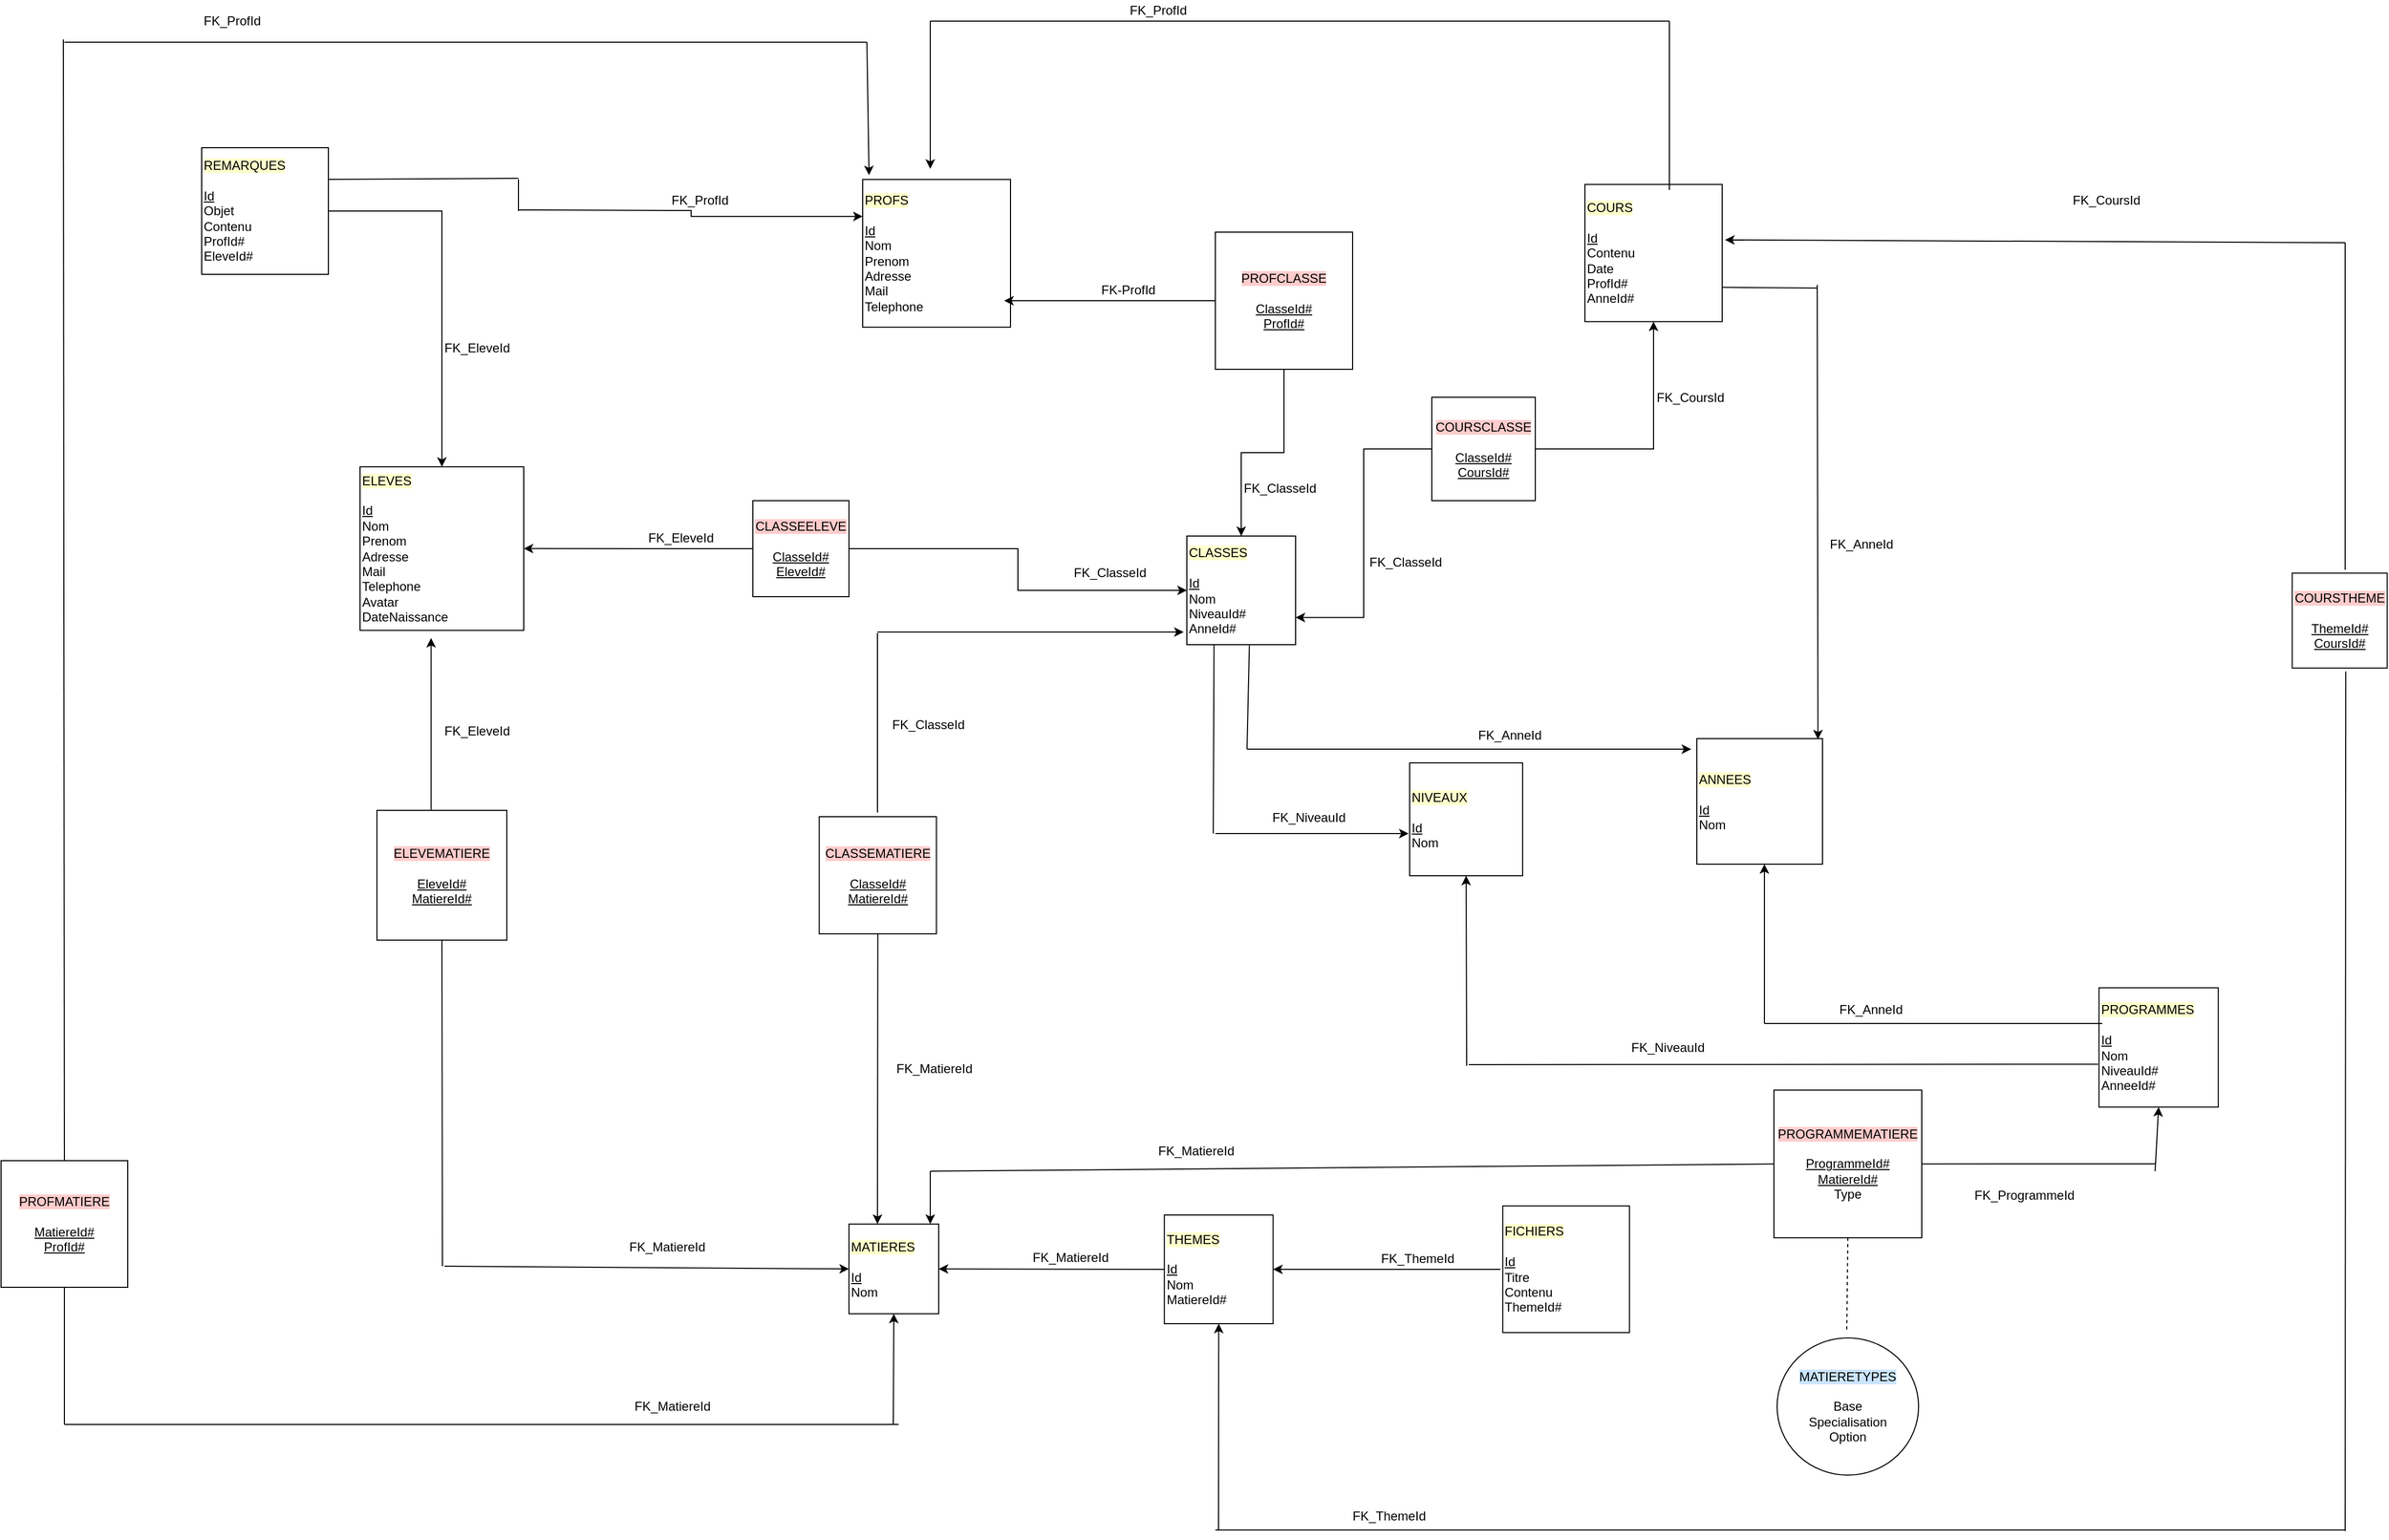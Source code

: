 <mxfile version="10.9.8" type="github"><diagram id="h1DnGAWgrViT04o-wwGk" name="Page-1"><mxGraphModel dx="2595" dy="2624" grid="1" gridSize="10" guides="1" tooltips="1" connect="1" arrows="1" fold="1" page="1" pageScale="1" pageWidth="827" pageHeight="1169" math="0" shadow="0"><root><mxCell id="0"/><mxCell id="1" parent="0"/><mxCell id="GHC3c36xxo_eQnOF6f9N-1" value="&lt;span style=&quot;background-color: rgb(255 , 255 , 204)&quot;&gt;CLASSES&lt;/span&gt;&lt;br&gt;&lt;br&gt;&lt;u&gt;Id&lt;br&gt;&lt;/u&gt;Nom&lt;br&gt;NiveauId#&lt;br&gt;AnneId#" style="whiteSpace=wrap;html=1;aspect=fixed;align=left;" vertex="1" parent="1"><mxGeometry x="1323" y="-202" width="103" height="103" as="geometry"/></mxCell><mxCell id="GHC3c36xxo_eQnOF6f9N-2" value="&lt;span style=&quot;background-color: rgb(255 , 255 , 204)&quot;&gt;ANNEES&lt;/span&gt;&lt;br&gt;&lt;br&gt;&lt;u&gt;Id&lt;/u&gt;&lt;br&gt;Nom" style="whiteSpace=wrap;html=1;aspect=fixed;align=left;direction=south;" vertex="1" parent="1"><mxGeometry x="1806" y="-10" width="119" height="119" as="geometry"/></mxCell><mxCell id="GHC3c36xxo_eQnOF6f9N-3" value="&lt;span style=&quot;background-color: rgb(255 , 255 , 204)&quot;&gt;COURS&lt;/span&gt;&lt;br&gt;&lt;br&gt;&lt;u&gt;Id&lt;/u&gt;&lt;br&gt;Contenu&lt;br&gt;Date&lt;br&gt;ProfId#&lt;br&gt;AnneId#" style="whiteSpace=wrap;html=1;aspect=fixed;align=left;" vertex="1" parent="1"><mxGeometry x="1700.0" y="-535.2" width="130" height="130" as="geometry"/></mxCell><mxCell id="GHC3c36xxo_eQnOF6f9N-4" value="&lt;span style=&quot;background-color: rgb(255 , 255 , 204)&quot;&gt;ELEVES&lt;/span&gt;&lt;br&gt;&lt;br&gt;&lt;u&gt;Id&lt;br&gt;&lt;/u&gt;Nom&lt;br&gt;Prenom&lt;br&gt;Adresse&lt;br&gt;Mail&lt;br&gt;Telephone&lt;br&gt;Avatar&lt;br&gt;DateNaissance" style="whiteSpace=wrap;html=1;aspect=fixed;align=left;" vertex="1" parent="1"><mxGeometry x="540" y="-267.6" width="155" height="155" as="geometry"/></mxCell><mxCell id="GHC3c36xxo_eQnOF6f9N-5" value="&lt;span style=&quot;background-color: rgb(255 , 255 , 204)&quot;&gt;FICHIERS&lt;/span&gt;&lt;br&gt;&lt;br&gt;&lt;span style=&quot;background-color: rgb(255 , 255 , 255)&quot;&gt;&lt;u&gt;Id&lt;/u&gt;&lt;br&gt;&lt;/span&gt;Titre&lt;br&gt;Contenu&lt;br&gt;ThemeId#" style="whiteSpace=wrap;html=1;aspect=fixed;align=left;" vertex="1" parent="1"><mxGeometry x="1622.2" y="432.9" width="120" height="120" as="geometry"/></mxCell><mxCell id="GHC3c36xxo_eQnOF6f9N-6" value="&lt;span style=&quot;background-color: rgb(255 , 255 , 204)&quot;&gt;MATIERES&lt;/span&gt;&lt;br&gt;&lt;br&gt;&lt;u&gt;Id&lt;br&gt;&lt;/u&gt;Nom" style="whiteSpace=wrap;html=1;aspect=fixed;align=left;" vertex="1" parent="1"><mxGeometry x="1003" y="450.1" width="85" height="85" as="geometry"/></mxCell><mxCell id="GHC3c36xxo_eQnOF6f9N-8" value="&lt;span style=&quot;background-color: rgb(255 , 255 , 204)&quot;&gt;NIVEAUX&lt;/span&gt;&lt;br&gt;&lt;br&gt;&lt;u&gt;Id&lt;/u&gt;&lt;br&gt;Nom" style="whiteSpace=wrap;html=1;aspect=fixed;align=left;" vertex="1" parent="1"><mxGeometry x="1534" y="13" width="107" height="107" as="geometry"/></mxCell><mxCell id="GHC3c36xxo_eQnOF6f9N-9" value="&lt;span style=&quot;background-color: rgb(255 , 255 , 204)&quot;&gt;PROFS&lt;/span&gt;&lt;br&gt;&lt;br&gt;&lt;u&gt;Id&lt;/u&gt;&lt;br&gt;Nom&lt;br&gt;Prenom&lt;br&gt;Adresse&lt;br&gt;Mail&lt;br&gt;Telephone" style="whiteSpace=wrap;html=1;aspect=fixed;align=left;" vertex="1" parent="1"><mxGeometry x="1016" y="-539.9" width="140" height="140" as="geometry"/></mxCell><mxCell id="GHC3c36xxo_eQnOF6f9N-10" value="&lt;span style=&quot;background-color: rgb(255 , 255 , 204)&quot;&gt;PROGRAMMES&lt;/span&gt;&lt;br&gt;&lt;br&gt;&lt;span style=&quot;background-color: rgb(255 , 255 , 255)&quot;&gt;&lt;u&gt;Id&lt;/u&gt;&lt;br&gt;&lt;/span&gt;Nom&lt;br&gt;NiveauId#&lt;br&gt;AnneeId#" style="whiteSpace=wrap;html=1;aspect=fixed;align=left;" vertex="1" parent="1"><mxGeometry x="2186.833" y="226.2" width="113" height="113" as="geometry"/></mxCell><mxCell id="GHC3c36xxo_eQnOF6f9N-39" style="edgeStyle=orthogonalEdgeStyle;rounded=0;orthogonalLoop=1;jettySize=auto;html=1;entryX=0.5;entryY=0;entryDx=0;entryDy=0;" edge="1" parent="1" source="GHC3c36xxo_eQnOF6f9N-11" target="GHC3c36xxo_eQnOF6f9N-4"><mxGeometry relative="1" as="geometry"/></mxCell><mxCell id="GHC3c36xxo_eQnOF6f9N-42" style="edgeStyle=orthogonalEdgeStyle;rounded=0;orthogonalLoop=1;jettySize=auto;html=1;entryX=0;entryY=0.25;entryDx=0;entryDy=0;" edge="1" parent="1" target="GHC3c36xxo_eQnOF6f9N-9"><mxGeometry relative="1" as="geometry"><mxPoint x="690" y="-511" as="sourcePoint"/></mxGeometry></mxCell><mxCell id="GHC3c36xxo_eQnOF6f9N-11" value="&lt;span style=&quot;background-color: rgb(255 , 255 , 204)&quot;&gt;REMARQUES&lt;/span&gt;&lt;br&gt;&lt;br&gt;&lt;u&gt;Id&lt;/u&gt;&lt;br&gt;Objet&lt;br&gt;Contenu&lt;br&gt;ProfId#&lt;br&gt;EleveId#" style="whiteSpace=wrap;html=1;aspect=fixed;align=left;" vertex="1" parent="1"><mxGeometry x="390" y="-570.0" width="120" height="120" as="geometry"/></mxCell><mxCell id="GHC3c36xxo_eQnOF6f9N-12" value="&lt;span style=&quot;background-color: rgb(255 , 255 , 204)&quot;&gt;THEMES&lt;/span&gt;&lt;br&gt;&lt;br&gt;&lt;u&gt;Id&lt;br&gt;&lt;/u&gt;Nom&lt;br&gt;MatiereId#" style="whiteSpace=wrap;html=1;aspect=fixed;align=left;" vertex="1" parent="1"><mxGeometry x="1301.7" y="441.5" width="103" height="103" as="geometry"/></mxCell><mxCell id="GHC3c36xxo_eQnOF6f9N-50" style="edgeStyle=orthogonalEdgeStyle;rounded=0;orthogonalLoop=1;jettySize=auto;html=1;entryX=1;entryY=0.5;entryDx=0;entryDy=0;" edge="1" parent="1" source="GHC3c36xxo_eQnOF6f9N-13" target="GHC3c36xxo_eQnOF6f9N-4"><mxGeometry relative="1" as="geometry"/></mxCell><mxCell id="GHC3c36xxo_eQnOF6f9N-52" style="edgeStyle=orthogonalEdgeStyle;rounded=0;orthogonalLoop=1;jettySize=auto;html=1;entryX=0;entryY=0.5;entryDx=0;entryDy=0;" edge="1" parent="1" source="GHC3c36xxo_eQnOF6f9N-13" target="GHC3c36xxo_eQnOF6f9N-1"><mxGeometry relative="1" as="geometry"/></mxCell><mxCell id="GHC3c36xxo_eQnOF6f9N-13" value="&lt;span style=&quot;background-color: rgb(255 , 204 , 204)&quot;&gt;CLASSEELEVE&lt;br&gt;&lt;/span&gt;&lt;br&gt;&lt;u&gt;ClasseId#&lt;br&gt;EleveId#&lt;br&gt;&lt;/u&gt;" style="whiteSpace=wrap;html=1;aspect=fixed;align=center;" vertex="1" parent="1"><mxGeometry x="912" y="-235.5" width="91" height="91" as="geometry"/></mxCell><mxCell id="GHC3c36xxo_eQnOF6f9N-16" value="&lt;span style=&quot;background-color: rgb(255 , 204 , 204)&quot;&gt;CLASSEMATIERE&lt;/span&gt;&lt;br&gt;&lt;br&gt;&lt;u&gt;ClasseId#&lt;br&gt;MatiereId#&lt;/u&gt;" style="whiteSpace=wrap;html=1;aspect=fixed;align=center;" vertex="1" parent="1"><mxGeometry x="974.833" y="64" width="111" height="111" as="geometry"/></mxCell><mxCell id="GHC3c36xxo_eQnOF6f9N-17" value="&lt;span style=&quot;background-color: rgb(255 , 204 , 204)&quot;&gt;COURSTHEME&lt;/span&gt;&lt;br&gt;&lt;br&gt;&lt;u&gt;ThemeId#&lt;br&gt;CoursId#&lt;/u&gt;" style="whiteSpace=wrap;html=1;aspect=fixed;align=center;" vertex="1" parent="1"><mxGeometry x="2369.8" y="-166.833" width="90" height="90" as="geometry"/></mxCell><mxCell id="GHC3c36xxo_eQnOF6f9N-54" style="edgeStyle=orthogonalEdgeStyle;rounded=0;orthogonalLoop=1;jettySize=auto;html=1;entryX=1;entryY=0.75;entryDx=0;entryDy=0;" edge="1" parent="1" source="GHC3c36xxo_eQnOF6f9N-20" target="GHC3c36xxo_eQnOF6f9N-1"><mxGeometry relative="1" as="geometry"><mxPoint x="1604.0" y="-140.0" as="targetPoint"/></mxGeometry></mxCell><mxCell id="GHC3c36xxo_eQnOF6f9N-56" style="edgeStyle=orthogonalEdgeStyle;rounded=0;orthogonalLoop=1;jettySize=auto;html=1;entryX=0.5;entryY=1;entryDx=0;entryDy=0;" edge="1" parent="1" source="GHC3c36xxo_eQnOF6f9N-20" target="GHC3c36xxo_eQnOF6f9N-3"><mxGeometry relative="1" as="geometry"/></mxCell><mxCell id="GHC3c36xxo_eQnOF6f9N-20" value="&lt;span style=&quot;background-color: rgb(255 , 204 , 204)&quot;&gt;COURSCLASSE&lt;/span&gt;&lt;br&gt;&lt;br&gt;&lt;u&gt;ClasseId#&lt;br&gt;CoursId#&lt;/u&gt;" style="whiteSpace=wrap;html=1;aspect=fixed;align=center;" vertex="1" parent="1"><mxGeometry x="1555" y="-333.5" width="98" height="98" as="geometry"/></mxCell><mxCell id="GHC3c36xxo_eQnOF6f9N-45" style="edgeStyle=orthogonalEdgeStyle;rounded=0;orthogonalLoop=1;jettySize=auto;html=1;" edge="1" parent="1" source="GHC3c36xxo_eQnOF6f9N-23"><mxGeometry relative="1" as="geometry"><mxPoint x="1150" y="-425" as="targetPoint"/></mxGeometry></mxCell><mxCell id="GHC3c36xxo_eQnOF6f9N-48" style="edgeStyle=orthogonalEdgeStyle;rounded=0;orthogonalLoop=1;jettySize=auto;html=1;entryX=0.5;entryY=0;entryDx=0;entryDy=0;" edge="1" parent="1" source="GHC3c36xxo_eQnOF6f9N-23" target="GHC3c36xxo_eQnOF6f9N-1"><mxGeometry relative="1" as="geometry"/></mxCell><mxCell id="GHC3c36xxo_eQnOF6f9N-23" value="&lt;span style=&quot;background-color: rgb(255 , 204 , 204)&quot;&gt;PROFCLASSE&lt;br&gt;&lt;/span&gt;&lt;br&gt;&lt;u&gt;ClasseId#&lt;br&gt;ProfId#&lt;/u&gt;" style="whiteSpace=wrap;html=1;aspect=fixed;" vertex="1" parent="1"><mxGeometry x="1350" y="-490" width="130" height="130" as="geometry"/></mxCell><mxCell id="GHC3c36xxo_eQnOF6f9N-24" value="&lt;span style=&quot;background-color: rgb(255 , 204 , 204)&quot;&gt;PROFMATIERE&lt;/span&gt;&lt;br&gt;&lt;br&gt;&lt;u&gt;MatiereId#&lt;br&gt;ProfId#&lt;/u&gt;" style="whiteSpace=wrap;html=1;aspect=fixed;" vertex="1" parent="1"><mxGeometry x="200" y="390" width="120" height="120" as="geometry"/></mxCell><mxCell id="GHC3c36xxo_eQnOF6f9N-25" value="&lt;span style=&quot;background-color: rgb(255 , 204 , 204)&quot;&gt;ELEVEMATIERE&lt;/span&gt;&lt;br&gt;&lt;br&gt;&lt;u&gt;EleveId#&lt;br&gt;MatiereId#&lt;/u&gt;" style="whiteSpace=wrap;html=1;aspect=fixed;" vertex="1" parent="1"><mxGeometry x="556" y="58" width="123" height="123" as="geometry"/></mxCell><mxCell id="GHC3c36xxo_eQnOF6f9N-26" value="&lt;span style=&quot;background-color: rgb(255 , 204 , 204)&quot;&gt;PROGRAMMEMATIERE&lt;br&gt;&lt;/span&gt;&lt;br&gt;&lt;u&gt;ProgrammeId#&lt;/u&gt;&lt;br&gt;&lt;u&gt;MatiereId#&lt;/u&gt;&lt;br&gt;Type" style="whiteSpace=wrap;html=1;aspect=fixed;" vertex="1" parent="1"><mxGeometry x="1879" y="323.1" width="140" height="140" as="geometry"/></mxCell><mxCell id="GHC3c36xxo_eQnOF6f9N-36" value="FK_ProfId" style="text;html=1;resizable=0;points=[];autosize=1;align=left;verticalAlign=top;spacingTop=-4;" vertex="1" parent="1"><mxGeometry x="832.5" y="-530" width="70" height="20" as="geometry"/></mxCell><mxCell id="GHC3c36xxo_eQnOF6f9N-40" value="FK_EleveId" style="text;html=1;resizable=0;points=[];autosize=1;align=left;verticalAlign=top;spacingTop=-4;" vertex="1" parent="1"><mxGeometry x="617.5" y="-390" width="80" height="20" as="geometry"/></mxCell><mxCell id="GHC3c36xxo_eQnOF6f9N-46" value="FK-ProfId" style="text;html=1;resizable=0;points=[];autosize=1;align=left;verticalAlign=top;spacingTop=-4;" vertex="1" parent="1"><mxGeometry x="1240" y="-445" width="70" height="20" as="geometry"/></mxCell><mxCell id="GHC3c36xxo_eQnOF6f9N-49" value="FK_ClasseId&lt;br&gt;" style="text;html=1;resizable=0;points=[];autosize=1;align=left;verticalAlign=top;spacingTop=-4;" vertex="1" parent="1"><mxGeometry x="1374.5" y="-257.5" width="80" height="20" as="geometry"/></mxCell><mxCell id="GHC3c36xxo_eQnOF6f9N-51" value="FK_EleveId" style="text;html=1;resizable=0;points=[];autosize=1;align=left;verticalAlign=top;spacingTop=-4;" vertex="1" parent="1"><mxGeometry x="811" y="-210.5" width="80" height="20" as="geometry"/></mxCell><mxCell id="GHC3c36xxo_eQnOF6f9N-53" value="FK_ClasseId" style="text;html=1;resizable=0;points=[];autosize=1;align=left;verticalAlign=top;spacingTop=-4;" vertex="1" parent="1"><mxGeometry x="1214" y="-177" width="80" height="20" as="geometry"/></mxCell><mxCell id="GHC3c36xxo_eQnOF6f9N-55" value="FK_ClasseId" style="text;html=1;resizable=0;points=[];autosize=1;align=left;verticalAlign=top;spacingTop=-4;" vertex="1" parent="1"><mxGeometry x="1494" y="-187" width="80" height="20" as="geometry"/></mxCell><mxCell id="GHC3c36xxo_eQnOF6f9N-57" value="FK_CoursId&lt;br&gt;" style="text;html=1;resizable=0;points=[];autosize=1;align=left;verticalAlign=top;spacingTop=-4;" vertex="1" parent="1"><mxGeometry x="1766" y="-343.5" width="80" height="20" as="geometry"/></mxCell><mxCell id="GHC3c36xxo_eQnOF6f9N-60" value="" style="endArrow=none;html=1;" edge="1" parent="1"><mxGeometry width="50" height="50" relative="1" as="geometry"><mxPoint x="1780" y="-530" as="sourcePoint"/><mxPoint x="1780" y="-690" as="targetPoint"/><Array as="points"><mxPoint x="1780" y="-570"/></Array></mxGeometry></mxCell><mxCell id="GHC3c36xxo_eQnOF6f9N-61" value="" style="endArrow=none;html=1;" edge="1" parent="1"><mxGeometry width="50" height="50" relative="1" as="geometry"><mxPoint x="1080" y="-690" as="sourcePoint"/><mxPoint x="1780" y="-690" as="targetPoint"/><Array as="points"><mxPoint x="1740" y="-690"/></Array></mxGeometry></mxCell><mxCell id="GHC3c36xxo_eQnOF6f9N-62" value="" style="endArrow=classic;html=1;" edge="1" parent="1"><mxGeometry width="50" height="50" relative="1" as="geometry"><mxPoint x="1080" y="-690" as="sourcePoint"/><mxPoint x="1080" y="-550" as="targetPoint"/></mxGeometry></mxCell><mxCell id="GHC3c36xxo_eQnOF6f9N-63" value="FK_ProfId&lt;br&gt;" style="text;html=1;resizable=0;points=[];autosize=1;align=left;verticalAlign=top;spacingTop=-4;" vertex="1" parent="1"><mxGeometry x="1266.5" y="-710" width="70" height="20" as="geometry"/></mxCell><mxCell id="GHC3c36xxo_eQnOF6f9N-70" value="" style="endArrow=none;html=1;exitX=0.5;exitY=0;exitDx=0;exitDy=0;" edge="1" parent="1" source="GHC3c36xxo_eQnOF6f9N-24"><mxGeometry width="50" height="50" relative="1" as="geometry"><mxPoint x="259" y="359.5" as="sourcePoint"/><mxPoint x="259" y="-672.667" as="targetPoint"/></mxGeometry></mxCell><mxCell id="GHC3c36xxo_eQnOF6f9N-71" value="" style="endArrow=none;html=1;" edge="1" parent="1"><mxGeometry width="50" height="50" relative="1" as="geometry"><mxPoint x="260" y="-670" as="sourcePoint"/><mxPoint x="1020" y="-670" as="targetPoint"/></mxGeometry></mxCell><mxCell id="GHC3c36xxo_eQnOF6f9N-72" value="" style="endArrow=classic;html=1;entryX=0.043;entryY=-0.029;entryDx=0;entryDy=0;entryPerimeter=0;" edge="1" parent="1" target="GHC3c36xxo_eQnOF6f9N-9"><mxGeometry width="50" height="50" relative="1" as="geometry"><mxPoint x="1020" y="-670" as="sourcePoint"/><mxPoint x="1040" y="-640" as="targetPoint"/></mxGeometry></mxCell><mxCell id="GHC3c36xxo_eQnOF6f9N-73" value="FK_ProfId" style="text;html=1;resizable=0;points=[];autosize=1;align=left;verticalAlign=top;spacingTop=-4;" vertex="1" parent="1"><mxGeometry x="390" y="-700" width="70" height="20" as="geometry"/></mxCell><mxCell id="GHC3c36xxo_eQnOF6f9N-74" value="" style="endArrow=classic;html=1;exitX=0.417;exitY=-0.005;exitDx=0;exitDy=0;exitPerimeter=0;entryX=0.434;entryY=1.047;entryDx=0;entryDy=0;entryPerimeter=0;" edge="1" parent="1" source="GHC3c36xxo_eQnOF6f9N-25" target="GHC3c36xxo_eQnOF6f9N-4"><mxGeometry width="50" height="50" relative="1" as="geometry"><mxPoint x="590" y="20" as="sourcePoint"/><mxPoint x="640" y="-30" as="targetPoint"/></mxGeometry></mxCell><mxCell id="GHC3c36xxo_eQnOF6f9N-75" value="FK_EleveId" style="text;html=1;resizable=0;points=[];autosize=1;align=left;verticalAlign=top;spacingTop=-4;" vertex="1" parent="1"><mxGeometry x="617.5" y="-27" width="80" height="20" as="geometry"/></mxCell><mxCell id="GHC3c36xxo_eQnOF6f9N-76" value="" style="endArrow=none;html=1;entryX=0.5;entryY=1;entryDx=0;entryDy=0;" edge="1" parent="1" target="GHC3c36xxo_eQnOF6f9N-25"><mxGeometry width="50" height="50" relative="1" as="geometry"><mxPoint x="618" y="490" as="sourcePoint"/><mxPoint x="640" y="240" as="targetPoint"/></mxGeometry></mxCell><mxCell id="GHC3c36xxo_eQnOF6f9N-78" value="" style="endArrow=classic;html=1;entryX=0;entryY=0.5;entryDx=0;entryDy=0;" edge="1" parent="1" target="GHC3c36xxo_eQnOF6f9N-6"><mxGeometry width="50" height="50" relative="1" as="geometry"><mxPoint x="620" y="490" as="sourcePoint"/><mxPoint x="800" y="470" as="targetPoint"/></mxGeometry></mxCell><mxCell id="GHC3c36xxo_eQnOF6f9N-79" value="FK_MatiereId" style="text;html=1;resizable=0;points=[];autosize=1;align=left;verticalAlign=top;spacingTop=-4;" vertex="1" parent="1"><mxGeometry x="792.5" y="462" width="90" height="20" as="geometry"/></mxCell><mxCell id="GHC3c36xxo_eQnOF6f9N-80" value="" style="endArrow=none;html=1;" edge="1" parent="1"><mxGeometry width="50" height="50" relative="1" as="geometry"><mxPoint x="1030" y="60" as="sourcePoint"/><mxPoint x="1030" y="-110" as="targetPoint"/></mxGeometry></mxCell><mxCell id="GHC3c36xxo_eQnOF6f9N-81" value="" style="endArrow=classic;html=1;" edge="1" parent="1"><mxGeometry width="50" height="50" relative="1" as="geometry"><mxPoint x="1030" y="-111" as="sourcePoint"/><mxPoint x="1320" y="-111" as="targetPoint"/></mxGeometry></mxCell><mxCell id="GHC3c36xxo_eQnOF6f9N-82" value="FK_ClasseId" style="text;html=1;resizable=0;points=[];autosize=1;align=left;verticalAlign=top;spacingTop=-4;" vertex="1" parent="1"><mxGeometry x="1042" y="-33" width="80" height="20" as="geometry"/></mxCell><mxCell id="GHC3c36xxo_eQnOF6f9N-83" value="" style="endArrow=classic;html=1;exitX=0.5;exitY=1;exitDx=0;exitDy=0;" edge="1" parent="1" source="GHC3c36xxo_eQnOF6f9N-16"><mxGeometry width="50" height="50" relative="1" as="geometry"><mxPoint x="1000" y="270" as="sourcePoint"/><mxPoint x="1030" y="450" as="targetPoint"/></mxGeometry></mxCell><mxCell id="GHC3c36xxo_eQnOF6f9N-84" value="" style="endArrow=classic;html=1;entryX=1;entryY=0.5;entryDx=0;entryDy=0;exitX=0;exitY=0.5;exitDx=0;exitDy=0;" edge="1" parent="1" source="GHC3c36xxo_eQnOF6f9N-12" target="GHC3c36xxo_eQnOF6f9N-6"><mxGeometry width="50" height="50" relative="1" as="geometry"><mxPoint x="1190" y="530" as="sourcePoint"/><mxPoint x="1240" y="480" as="targetPoint"/></mxGeometry></mxCell><mxCell id="GHC3c36xxo_eQnOF6f9N-85" value="FK_MatiereId" style="text;html=1;resizable=0;points=[];autosize=1;align=left;verticalAlign=top;spacingTop=-4;" vertex="1" parent="1"><mxGeometry x="1175" y="472" width="90" height="20" as="geometry"/></mxCell><mxCell id="GHC3c36xxo_eQnOF6f9N-86" value="" style="endArrow=classic;html=1;entryX=1;entryY=0.5;entryDx=0;entryDy=0;" edge="1" parent="1" target="GHC3c36xxo_eQnOF6f9N-12"><mxGeometry width="50" height="50" relative="1" as="geometry"><mxPoint x="1620" y="493" as="sourcePoint"/><mxPoint x="1540" y="470" as="targetPoint"/></mxGeometry></mxCell><mxCell id="GHC3c36xxo_eQnOF6f9N-87" value="FK_ThemeId" style="text;html=1;resizable=0;points=[];autosize=1;align=left;verticalAlign=top;spacingTop=-4;" vertex="1" parent="1"><mxGeometry x="1505" y="473" width="90" height="20" as="geometry"/></mxCell><mxCell id="GHC3c36xxo_eQnOF6f9N-88" value="" style="endArrow=none;html=1;entryX=0.5;entryY=1;entryDx=0;entryDy=0;" edge="1" parent="1" target="GHC3c36xxo_eQnOF6f9N-24"><mxGeometry width="50" height="50" relative="1" as="geometry"><mxPoint x="260" y="640" as="sourcePoint"/><mxPoint x="280" y="570" as="targetPoint"/></mxGeometry></mxCell><mxCell id="GHC3c36xxo_eQnOF6f9N-89" value="" style="endArrow=none;html=1;" edge="1" parent="1"><mxGeometry width="50" height="50" relative="1" as="geometry"><mxPoint x="260" y="640" as="sourcePoint"/><mxPoint x="1050" y="640" as="targetPoint"/></mxGeometry></mxCell><mxCell id="GHC3c36xxo_eQnOF6f9N-90" value="" style="endArrow=classic;html=1;entryX=0.5;entryY=1;entryDx=0;entryDy=0;" edge="1" parent="1" target="GHC3c36xxo_eQnOF6f9N-6"><mxGeometry width="50" height="50" relative="1" as="geometry"><mxPoint x="1045" y="640" as="sourcePoint"/><mxPoint x="1067" y="559.5" as="targetPoint"/></mxGeometry></mxCell><mxCell id="GHC3c36xxo_eQnOF6f9N-91" value="FK_MatiereId" style="text;html=1;resizable=0;points=[];autosize=1;align=left;verticalAlign=top;spacingTop=-4;" vertex="1" parent="1"><mxGeometry x="1045.5" y="293" width="90" height="20" as="geometry"/></mxCell><mxCell id="GHC3c36xxo_eQnOF6f9N-92" value="FK_MatiereId" style="text;html=1;resizable=0;points=[];autosize=1;align=left;verticalAlign=top;spacingTop=-4;" vertex="1" parent="1"><mxGeometry x="797.5" y="613" width="90" height="20" as="geometry"/></mxCell><mxCell id="GHC3c36xxo_eQnOF6f9N-109" value="" style="endArrow=none;html=1;" edge="1" parent="1"><mxGeometry width="50" height="50" relative="1" as="geometry"><mxPoint x="690" y="-510" as="sourcePoint"/><mxPoint x="690" y="-540" as="targetPoint"/></mxGeometry></mxCell><mxCell id="GHC3c36xxo_eQnOF6f9N-110" value="" style="endArrow=none;html=1;exitX=1;exitY=0.25;exitDx=0;exitDy=0;" edge="1" parent="1" source="GHC3c36xxo_eQnOF6f9N-11"><mxGeometry width="50" height="50" relative="1" as="geometry"><mxPoint x="600" y="-540" as="sourcePoint"/><mxPoint x="690" y="-541" as="targetPoint"/></mxGeometry></mxCell><mxCell id="GHC3c36xxo_eQnOF6f9N-112" value="FK_ProgrammeId&lt;br&gt;" style="text;html=1;resizable=0;points=[];autosize=1;align=left;verticalAlign=top;spacingTop=-4;" vertex="1" parent="1"><mxGeometry x="2066.5" y="413" width="110" height="20" as="geometry"/></mxCell><mxCell id="GHC3c36xxo_eQnOF6f9N-126" value="" style="endArrow=none;html=1;entryX=0.25;entryY=1;entryDx=0;entryDy=0;" edge="1" parent="1" target="GHC3c36xxo_eQnOF6f9N-1"><mxGeometry width="50" height="50" relative="1" as="geometry"><mxPoint x="1348" y="80" as="sourcePoint"/><mxPoint x="1380" y="-90" as="targetPoint"/></mxGeometry></mxCell><mxCell id="GHC3c36xxo_eQnOF6f9N-127" value="" style="endArrow=classic;html=1;" edge="1" parent="1"><mxGeometry width="50" height="50" relative="1" as="geometry"><mxPoint x="1350" y="80" as="sourcePoint"/><mxPoint x="1533" y="80" as="targetPoint"/></mxGeometry></mxCell><mxCell id="GHC3c36xxo_eQnOF6f9N-128" value="FK_NiveauId" style="text;html=1;resizable=0;points=[];autosize=1;align=left;verticalAlign=top;spacingTop=-4;" vertex="1" parent="1"><mxGeometry x="1402" y="55" width="90" height="20" as="geometry"/></mxCell><mxCell id="GHC3c36xxo_eQnOF6f9N-129" value="" style="endArrow=none;html=1;exitX=0.575;exitY=1.006;exitDx=0;exitDy=0;exitPerimeter=0;" edge="1" parent="1" source="GHC3c36xxo_eQnOF6f9N-1"><mxGeometry width="50" height="50" relative="1" as="geometry"><mxPoint x="1374.5" y="-49" as="sourcePoint"/><mxPoint x="1380" as="targetPoint"/></mxGeometry></mxCell><mxCell id="GHC3c36xxo_eQnOF6f9N-130" value="" style="endArrow=classic;html=1;entryX=0.084;entryY=1.045;entryDx=0;entryDy=0;entryPerimeter=0;" edge="1" parent="1" target="GHC3c36xxo_eQnOF6f9N-2"><mxGeometry width="50" height="50" relative="1" as="geometry"><mxPoint x="1380" as="sourcePoint"/><mxPoint x="1470" y="-20" as="targetPoint"/></mxGeometry></mxCell><mxCell id="GHC3c36xxo_eQnOF6f9N-131" value="FK_AnneId" style="text;html=1;resizable=0;points=[];autosize=1;align=left;verticalAlign=top;spacingTop=-4;" vertex="1" parent="1"><mxGeometry x="1597" y="-23" width="80" height="20" as="geometry"/></mxCell><mxCell id="GHC3c36xxo_eQnOF6f9N-132" value="" style="endArrow=none;html=1;" edge="1" parent="1"><mxGeometry width="50" height="50" relative="1" as="geometry"><mxPoint x="1870" y="260" as="sourcePoint"/><mxPoint x="2190" y="260" as="targetPoint"/></mxGeometry></mxCell><mxCell id="GHC3c36xxo_eQnOF6f9N-133" value="" style="endArrow=classic;html=1;" edge="1" parent="1"><mxGeometry width="50" height="50" relative="1" as="geometry"><mxPoint x="1870" y="260" as="sourcePoint"/><mxPoint x="1870" y="109" as="targetPoint"/></mxGeometry></mxCell><mxCell id="GHC3c36xxo_eQnOF6f9N-134" value="FK_AnneId" style="text;html=1;resizable=0;points=[];autosize=1;align=left;verticalAlign=top;spacingTop=-4;" vertex="1" parent="1"><mxGeometry x="1939" y="237" width="80" height="20" as="geometry"/></mxCell><mxCell id="GHC3c36xxo_eQnOF6f9N-135" value="" style="endArrow=none;html=1;entryX=-0.007;entryY=0.641;entryDx=0;entryDy=0;entryPerimeter=0;" edge="1" parent="1" target="GHC3c36xxo_eQnOF6f9N-10"><mxGeometry width="50" height="50" relative="1" as="geometry"><mxPoint x="1590" y="299" as="sourcePoint"/><mxPoint x="2020" y="290" as="targetPoint"/></mxGeometry></mxCell><mxCell id="GHC3c36xxo_eQnOF6f9N-136" value="" style="endArrow=classic;html=1;entryX=0.5;entryY=1;entryDx=0;entryDy=0;" edge="1" parent="1" target="GHC3c36xxo_eQnOF6f9N-8"><mxGeometry width="50" height="50" relative="1" as="geometry"><mxPoint x="1588" y="300" as="sourcePoint"/><mxPoint x="1580" y="130" as="targetPoint"/></mxGeometry></mxCell><mxCell id="GHC3c36xxo_eQnOF6f9N-137" value="FK_NiveauId" style="text;html=1;resizable=0;points=[];autosize=1;align=left;verticalAlign=top;spacingTop=-4;" vertex="1" parent="1"><mxGeometry x="1742" y="273" width="90" height="20" as="geometry"/></mxCell><mxCell id="GHC3c36xxo_eQnOF6f9N-143" value="&lt;span style=&quot;background-color: rgb(204 , 229 , 255)&quot;&gt;MATIERETYPES&lt;/span&gt;&lt;br&gt;&lt;br&gt;Base&lt;br&gt;Specialisation&lt;br&gt;Option" style="ellipse;whiteSpace=wrap;html=1;" vertex="1" parent="1"><mxGeometry x="1882" y="558.0" width="134" height="130" as="geometry"/></mxCell><mxCell id="GHC3c36xxo_eQnOF6f9N-146" value="" style="endArrow=none;html=1;exitX=1;exitY=0.5;exitDx=0;exitDy=0;" edge="1" parent="1" source="GHC3c36xxo_eQnOF6f9N-26"><mxGeometry width="50" height="50" relative="1" as="geometry"><mxPoint x="2040" y="410" as="sourcePoint"/><mxPoint x="2240" y="393" as="targetPoint"/></mxGeometry></mxCell><mxCell id="GHC3c36xxo_eQnOF6f9N-147" value="" style="endArrow=classic;html=1;entryX=0.5;entryY=1;entryDx=0;entryDy=0;" edge="1" parent="1" target="GHC3c36xxo_eQnOF6f9N-10"><mxGeometry width="50" height="50" relative="1" as="geometry"><mxPoint x="2240" y="400" as="sourcePoint"/><mxPoint x="2290" y="360" as="targetPoint"/></mxGeometry></mxCell><mxCell id="GHC3c36xxo_eQnOF6f9N-148" value="" style="endArrow=none;html=1;entryX=0;entryY=0.5;entryDx=0;entryDy=0;" edge="1" parent="1" target="GHC3c36xxo_eQnOF6f9N-26"><mxGeometry width="50" height="50" relative="1" as="geometry"><mxPoint x="1080" y="400" as="sourcePoint"/><mxPoint x="1790" y="370" as="targetPoint"/></mxGeometry></mxCell><mxCell id="GHC3c36xxo_eQnOF6f9N-149" value="" style="endArrow=none;dashed=1;html=1;entryX=0.5;entryY=1;entryDx=0;entryDy=0;" edge="1" parent="1" target="GHC3c36xxo_eQnOF6f9N-26"><mxGeometry width="50" height="50" relative="1" as="geometry"><mxPoint x="1948" y="550" as="sourcePoint"/><mxPoint x="1980" y="490" as="targetPoint"/></mxGeometry></mxCell><mxCell id="GHC3c36xxo_eQnOF6f9N-150" value="" style="endArrow=classic;html=1;" edge="1" parent="1"><mxGeometry width="50" height="50" relative="1" as="geometry"><mxPoint x="1080" y="400" as="sourcePoint"/><mxPoint x="1080" y="450" as="targetPoint"/></mxGeometry></mxCell><mxCell id="GHC3c36xxo_eQnOF6f9N-151" value="FK_MatiereId" style="text;html=1;resizable=0;points=[];autosize=1;align=left;verticalAlign=top;spacingTop=-4;" vertex="1" parent="1"><mxGeometry x="1294" y="371" width="90" height="20" as="geometry"/></mxCell><mxCell id="GHC3c36xxo_eQnOF6f9N-152" value="" style="endArrow=none;html=1;" edge="1" parent="1"><mxGeometry width="50" height="50" relative="1" as="geometry"><mxPoint x="2420" y="-170" as="sourcePoint"/><mxPoint x="2420" y="-480" as="targetPoint"/></mxGeometry></mxCell><mxCell id="GHC3c36xxo_eQnOF6f9N-153" value="" style="endArrow=classic;html=1;entryX=1.021;entryY=0.404;entryDx=0;entryDy=0;entryPerimeter=0;" edge="1" parent="1" target="GHC3c36xxo_eQnOF6f9N-3"><mxGeometry width="50" height="50" relative="1" as="geometry"><mxPoint x="2420" y="-480" as="sourcePoint"/><mxPoint x="2250" y="-480" as="targetPoint"/></mxGeometry></mxCell><mxCell id="GHC3c36xxo_eQnOF6f9N-154" value="" style="endArrow=none;html=1;exitX=1;exitY=0.75;exitDx=0;exitDy=0;" edge="1" parent="1" source="GHC3c36xxo_eQnOF6f9N-3"><mxGeometry width="50" height="50" relative="1" as="geometry"><mxPoint x="1900" y="-400" as="sourcePoint"/><mxPoint x="1920" y="-437" as="targetPoint"/></mxGeometry></mxCell><mxCell id="GHC3c36xxo_eQnOF6f9N-155" value="" style="endArrow=classic;html=1;entryX=0.006;entryY=0.036;entryDx=0;entryDy=0;entryPerimeter=0;" edge="1" parent="1" target="GHC3c36xxo_eQnOF6f9N-2"><mxGeometry width="50" height="50" relative="1" as="geometry"><mxPoint x="1920" y="-440" as="sourcePoint"/><mxPoint x="1930" y="-290" as="targetPoint"/></mxGeometry></mxCell><mxCell id="GHC3c36xxo_eQnOF6f9N-156" value="FK_AnneId" style="text;html=1;resizable=0;points=[];autosize=1;align=left;verticalAlign=top;spacingTop=-4;" vertex="1" parent="1"><mxGeometry x="1930" y="-204" width="80" height="20" as="geometry"/></mxCell><mxCell id="GHC3c36xxo_eQnOF6f9N-157" value="FK_CoursId" style="text;html=1;resizable=0;points=[];autosize=1;align=left;verticalAlign=top;spacingTop=-4;" vertex="1" parent="1"><mxGeometry x="2160" y="-530" width="80" height="20" as="geometry"/></mxCell><mxCell id="GHC3c36xxo_eQnOF6f9N-158" value="" style="endArrow=none;html=1;entryX=0.564;entryY=1.036;entryDx=0;entryDy=0;entryPerimeter=0;" edge="1" parent="1" target="GHC3c36xxo_eQnOF6f9N-17"><mxGeometry width="50" height="50" relative="1" as="geometry"><mxPoint x="2420" y="741" as="sourcePoint"/><mxPoint x="2415" y="-77" as="targetPoint"/></mxGeometry></mxCell><mxCell id="GHC3c36xxo_eQnOF6f9N-159" value="" style="endArrow=none;html=1;" edge="1" parent="1"><mxGeometry width="50" height="50" relative="1" as="geometry"><mxPoint x="1350" y="740" as="sourcePoint"/><mxPoint x="2420" y="740" as="targetPoint"/></mxGeometry></mxCell><mxCell id="GHC3c36xxo_eQnOF6f9N-160" value="" style="endArrow=classic;html=1;entryX=0.5;entryY=1;entryDx=0;entryDy=0;" edge="1" parent="1" target="GHC3c36xxo_eQnOF6f9N-12"><mxGeometry width="50" height="50" relative="1" as="geometry"><mxPoint x="1353" y="740" as="sourcePoint"/><mxPoint x="1350" y="600" as="targetPoint"/></mxGeometry></mxCell><mxCell id="GHC3c36xxo_eQnOF6f9N-161" value="FK_ThemeId&lt;br&gt;" style="text;html=1;resizable=0;points=[];autosize=1;align=left;verticalAlign=top;spacingTop=-4;" vertex="1" parent="1"><mxGeometry x="1478" y="717" width="90" height="20" as="geometry"/></mxCell></root></mxGraphModel></diagram></mxfile>